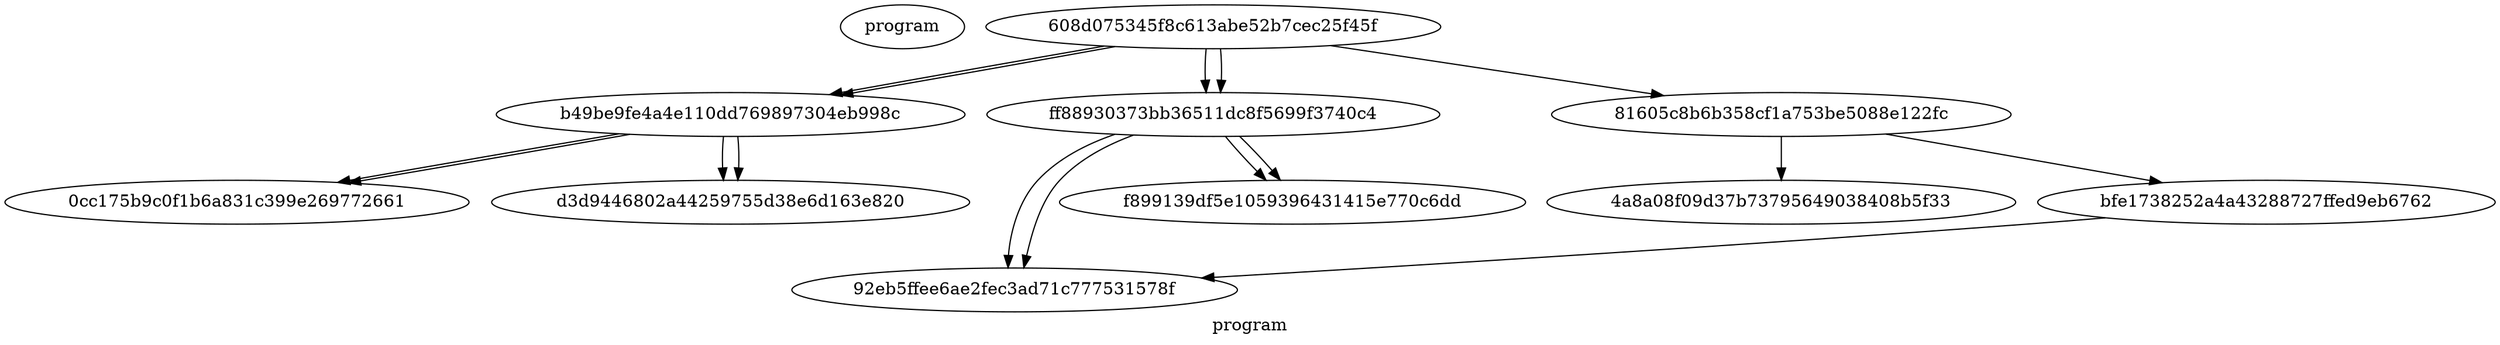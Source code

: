 digraph ast {
label = "program";
program;
"608d075345f8c613abe52b7cec25f45f"
"608d075345f8c613abe52b7cec25f45f"->"b49be9fe4a4e110dd769897304eb998c";
"b49be9fe4a4e110dd769897304eb998c"
"b49be9fe4a4e110dd769897304eb998c"->"0cc175b9c0f1b6a831c399e269772661";
"0cc175b9c0f1b6a831c399e269772661"
"b49be9fe4a4e110dd769897304eb998c"->"d3d9446802a44259755d38e6d163e820";
"d3d9446802a44259755d38e6d163e820"
"608d075345f8c613abe52b7cec25f45f"->"ff88930373bb36511dc8f5699f3740c4";
"ff88930373bb36511dc8f5699f3740c4"
"ff88930373bb36511dc8f5699f3740c4"->"92eb5ffee6ae2fec3ad71c777531578f";
"92eb5ffee6ae2fec3ad71c777531578f"
"ff88930373bb36511dc8f5699f3740c4"->"f899139df5e1059396431415e770c6dd";
"f899139df5e1059396431415e770c6dd"
"608d075345f8c613abe52b7cec25f45f"->"81605c8b6b358cf1a753be5088e122fc";
"81605c8b6b358cf1a753be5088e122fc"
"81605c8b6b358cf1a753be5088e122fc"->"4a8a08f09d37b73795649038408b5f33";
"4a8a08f09d37b73795649038408b5f33"
"81605c8b6b358cf1a753be5088e122fc"->"bfe1738252a4a43288727ffed9eb6762";
"bfe1738252a4a43288727ffed9eb6762"
"0cc175b9c0f1b6a831c399e269772661"
"bfe1738252a4a43288727ffed9eb6762"->"92eb5ffee6ae2fec3ad71c777531578f";
"92eb5ffee6ae2fec3ad71c777531578f"
"608d075345f8c613abe52b7cec25f45f"->"ff88930373bb36511dc8f5699f3740c4";
"ff88930373bb36511dc8f5699f3740c4"
"ff88930373bb36511dc8f5699f3740c4"->"92eb5ffee6ae2fec3ad71c777531578f";
"92eb5ffee6ae2fec3ad71c777531578f"
"ff88930373bb36511dc8f5699f3740c4"->"f899139df5e1059396431415e770c6dd";
"f899139df5e1059396431415e770c6dd"
"608d075345f8c613abe52b7cec25f45f"->"b49be9fe4a4e110dd769897304eb998c";
"b49be9fe4a4e110dd769897304eb998c"
"b49be9fe4a4e110dd769897304eb998c"->"0cc175b9c0f1b6a831c399e269772661";
"0cc175b9c0f1b6a831c399e269772661"
"b49be9fe4a4e110dd769897304eb998c"->"d3d9446802a44259755d38e6d163e820";
"d3d9446802a44259755d38e6d163e820"
}